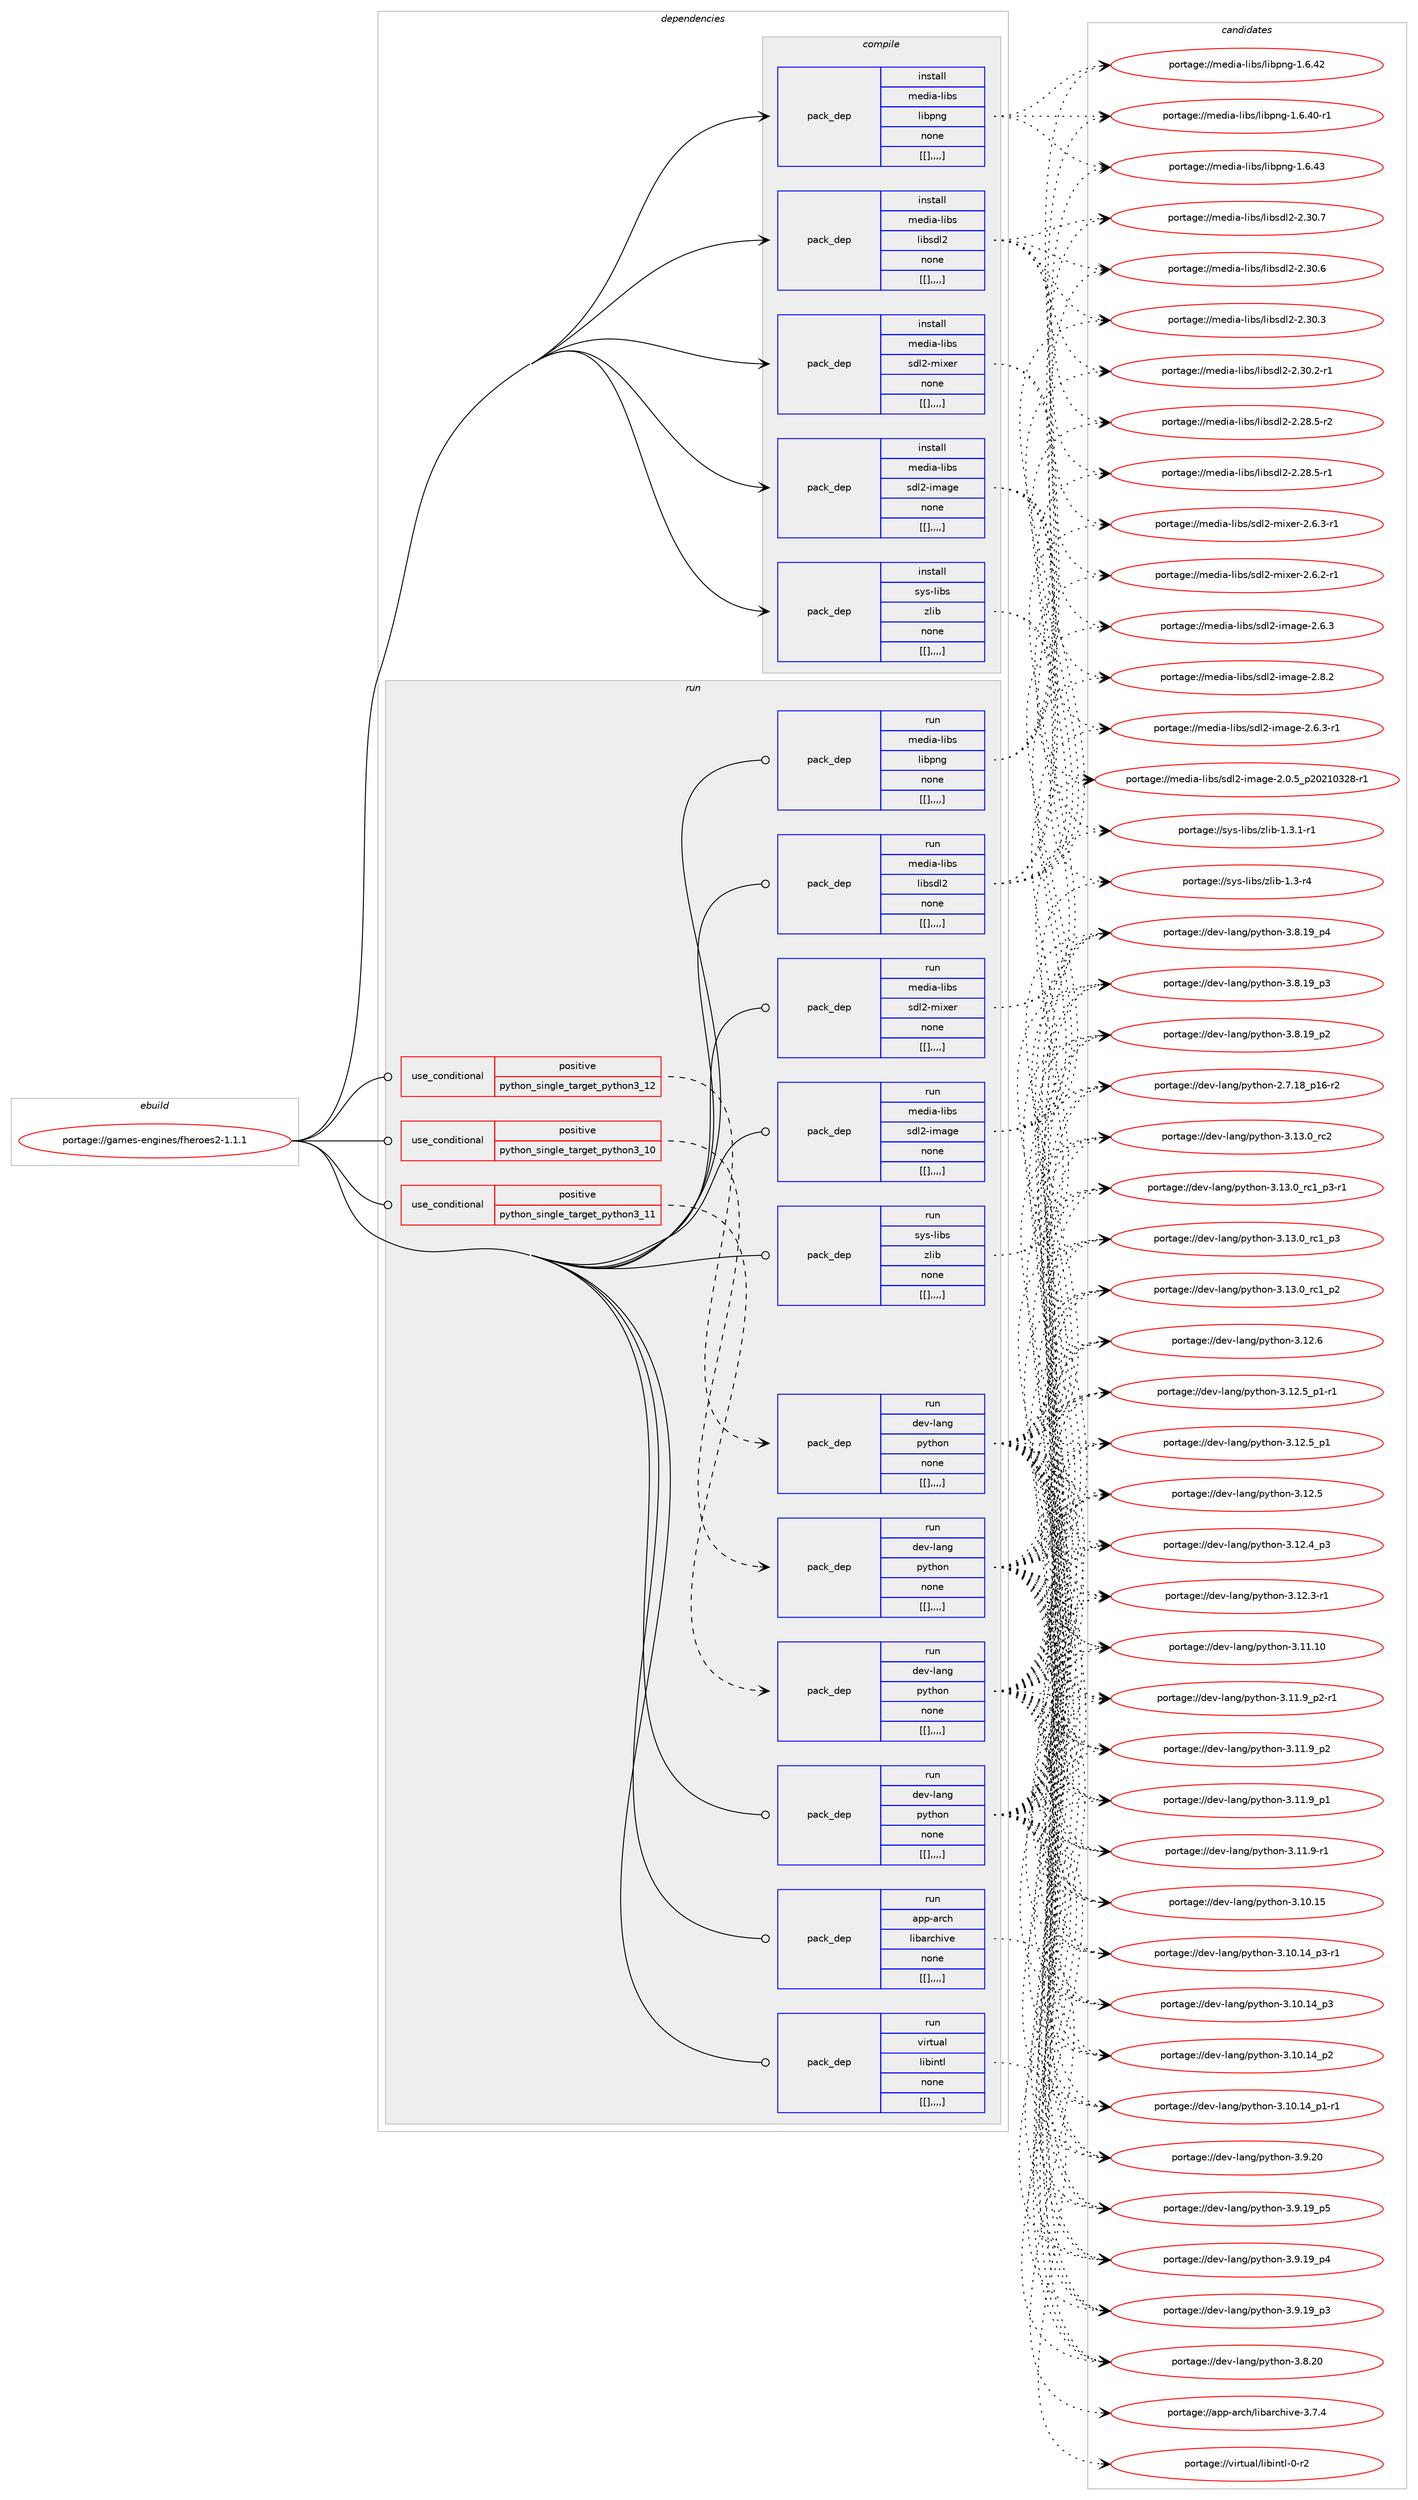 digraph prolog {

# *************
# Graph options
# *************

newrank=true;
concentrate=true;
compound=true;
graph [rankdir=LR,fontname=Helvetica,fontsize=10,ranksep=1.5];#, ranksep=2.5, nodesep=0.2];
edge  [arrowhead=vee];
node  [fontname=Helvetica,fontsize=10];

# **********
# The ebuild
# **********

subgraph cluster_leftcol {
color=gray;
label=<<i>ebuild</i>>;
id [label="portage://games-engines/fheroes2-1.1.1", color=red, width=4, href="../games-engines/fheroes2-1.1.1.svg"];
}

# ****************
# The dependencies
# ****************

subgraph cluster_midcol {
color=gray;
label=<<i>dependencies</i>>;
subgraph cluster_compile {
fillcolor="#eeeeee";
style=filled;
label=<<i>compile</i>>;
subgraph pack165532 {
dependency232461 [label=<<TABLE BORDER="0" CELLBORDER="1" CELLSPACING="0" CELLPADDING="4" WIDTH="220"><TR><TD ROWSPAN="6" CELLPADDING="30">pack_dep</TD></TR><TR><TD WIDTH="110">install</TD></TR><TR><TD>media-libs</TD></TR><TR><TD>libpng</TD></TR><TR><TD>none</TD></TR><TR><TD>[[],,,,]</TD></TR></TABLE>>, shape=none, color=blue];
}
id:e -> dependency232461:w [weight=20,style="solid",arrowhead="vee"];
subgraph pack165533 {
dependency232462 [label=<<TABLE BORDER="0" CELLBORDER="1" CELLSPACING="0" CELLPADDING="4" WIDTH="220"><TR><TD ROWSPAN="6" CELLPADDING="30">pack_dep</TD></TR><TR><TD WIDTH="110">install</TD></TR><TR><TD>media-libs</TD></TR><TR><TD>libsdl2</TD></TR><TR><TD>none</TD></TR><TR><TD>[[],,,,]</TD></TR></TABLE>>, shape=none, color=blue];
}
id:e -> dependency232462:w [weight=20,style="solid",arrowhead="vee"];
subgraph pack165534 {
dependency232463 [label=<<TABLE BORDER="0" CELLBORDER="1" CELLSPACING="0" CELLPADDING="4" WIDTH="220"><TR><TD ROWSPAN="6" CELLPADDING="30">pack_dep</TD></TR><TR><TD WIDTH="110">install</TD></TR><TR><TD>media-libs</TD></TR><TR><TD>sdl2-image</TD></TR><TR><TD>none</TD></TR><TR><TD>[[],,,,]</TD></TR></TABLE>>, shape=none, color=blue];
}
id:e -> dependency232463:w [weight=20,style="solid",arrowhead="vee"];
subgraph pack165535 {
dependency232464 [label=<<TABLE BORDER="0" CELLBORDER="1" CELLSPACING="0" CELLPADDING="4" WIDTH="220"><TR><TD ROWSPAN="6" CELLPADDING="30">pack_dep</TD></TR><TR><TD WIDTH="110">install</TD></TR><TR><TD>media-libs</TD></TR><TR><TD>sdl2-mixer</TD></TR><TR><TD>none</TD></TR><TR><TD>[[],,,,]</TD></TR></TABLE>>, shape=none, color=blue];
}
id:e -> dependency232464:w [weight=20,style="solid",arrowhead="vee"];
subgraph pack165536 {
dependency232465 [label=<<TABLE BORDER="0" CELLBORDER="1" CELLSPACING="0" CELLPADDING="4" WIDTH="220"><TR><TD ROWSPAN="6" CELLPADDING="30">pack_dep</TD></TR><TR><TD WIDTH="110">install</TD></TR><TR><TD>sys-libs</TD></TR><TR><TD>zlib</TD></TR><TR><TD>none</TD></TR><TR><TD>[[],,,,]</TD></TR></TABLE>>, shape=none, color=blue];
}
id:e -> dependency232465:w [weight=20,style="solid",arrowhead="vee"];
}
subgraph cluster_compileandrun {
fillcolor="#eeeeee";
style=filled;
label=<<i>compile and run</i>>;
}
subgraph cluster_run {
fillcolor="#eeeeee";
style=filled;
label=<<i>run</i>>;
subgraph cond65444 {
dependency232466 [label=<<TABLE BORDER="0" CELLBORDER="1" CELLSPACING="0" CELLPADDING="4"><TR><TD ROWSPAN="3" CELLPADDING="10">use_conditional</TD></TR><TR><TD>positive</TD></TR><TR><TD>python_single_target_python3_10</TD></TR></TABLE>>, shape=none, color=red];
subgraph pack165537 {
dependency232467 [label=<<TABLE BORDER="0" CELLBORDER="1" CELLSPACING="0" CELLPADDING="4" WIDTH="220"><TR><TD ROWSPAN="6" CELLPADDING="30">pack_dep</TD></TR><TR><TD WIDTH="110">run</TD></TR><TR><TD>dev-lang</TD></TR><TR><TD>python</TD></TR><TR><TD>none</TD></TR><TR><TD>[[],,,,]</TD></TR></TABLE>>, shape=none, color=blue];
}
dependency232466:e -> dependency232467:w [weight=20,style="dashed",arrowhead="vee"];
}
id:e -> dependency232466:w [weight=20,style="solid",arrowhead="odot"];
subgraph cond65445 {
dependency232468 [label=<<TABLE BORDER="0" CELLBORDER="1" CELLSPACING="0" CELLPADDING="4"><TR><TD ROWSPAN="3" CELLPADDING="10">use_conditional</TD></TR><TR><TD>positive</TD></TR><TR><TD>python_single_target_python3_11</TD></TR></TABLE>>, shape=none, color=red];
subgraph pack165538 {
dependency232469 [label=<<TABLE BORDER="0" CELLBORDER="1" CELLSPACING="0" CELLPADDING="4" WIDTH="220"><TR><TD ROWSPAN="6" CELLPADDING="30">pack_dep</TD></TR><TR><TD WIDTH="110">run</TD></TR><TR><TD>dev-lang</TD></TR><TR><TD>python</TD></TR><TR><TD>none</TD></TR><TR><TD>[[],,,,]</TD></TR></TABLE>>, shape=none, color=blue];
}
dependency232468:e -> dependency232469:w [weight=20,style="dashed",arrowhead="vee"];
}
id:e -> dependency232468:w [weight=20,style="solid",arrowhead="odot"];
subgraph cond65446 {
dependency232470 [label=<<TABLE BORDER="0" CELLBORDER="1" CELLSPACING="0" CELLPADDING="4"><TR><TD ROWSPAN="3" CELLPADDING="10">use_conditional</TD></TR><TR><TD>positive</TD></TR><TR><TD>python_single_target_python3_12</TD></TR></TABLE>>, shape=none, color=red];
subgraph pack165539 {
dependency232471 [label=<<TABLE BORDER="0" CELLBORDER="1" CELLSPACING="0" CELLPADDING="4" WIDTH="220"><TR><TD ROWSPAN="6" CELLPADDING="30">pack_dep</TD></TR><TR><TD WIDTH="110">run</TD></TR><TR><TD>dev-lang</TD></TR><TR><TD>python</TD></TR><TR><TD>none</TD></TR><TR><TD>[[],,,,]</TD></TR></TABLE>>, shape=none, color=blue];
}
dependency232470:e -> dependency232471:w [weight=20,style="dashed",arrowhead="vee"];
}
id:e -> dependency232470:w [weight=20,style="solid",arrowhead="odot"];
subgraph pack165540 {
dependency232472 [label=<<TABLE BORDER="0" CELLBORDER="1" CELLSPACING="0" CELLPADDING="4" WIDTH="220"><TR><TD ROWSPAN="6" CELLPADDING="30">pack_dep</TD></TR><TR><TD WIDTH="110">run</TD></TR><TR><TD>app-arch</TD></TR><TR><TD>libarchive</TD></TR><TR><TD>none</TD></TR><TR><TD>[[],,,,]</TD></TR></TABLE>>, shape=none, color=blue];
}
id:e -> dependency232472:w [weight=20,style="solid",arrowhead="odot"];
subgraph pack165541 {
dependency232473 [label=<<TABLE BORDER="0" CELLBORDER="1" CELLSPACING="0" CELLPADDING="4" WIDTH="220"><TR><TD ROWSPAN="6" CELLPADDING="30">pack_dep</TD></TR><TR><TD WIDTH="110">run</TD></TR><TR><TD>dev-lang</TD></TR><TR><TD>python</TD></TR><TR><TD>none</TD></TR><TR><TD>[[],,,,]</TD></TR></TABLE>>, shape=none, color=blue];
}
id:e -> dependency232473:w [weight=20,style="solid",arrowhead="odot"];
subgraph pack165542 {
dependency232474 [label=<<TABLE BORDER="0" CELLBORDER="1" CELLSPACING="0" CELLPADDING="4" WIDTH="220"><TR><TD ROWSPAN="6" CELLPADDING="30">pack_dep</TD></TR><TR><TD WIDTH="110">run</TD></TR><TR><TD>media-libs</TD></TR><TR><TD>libpng</TD></TR><TR><TD>none</TD></TR><TR><TD>[[],,,,]</TD></TR></TABLE>>, shape=none, color=blue];
}
id:e -> dependency232474:w [weight=20,style="solid",arrowhead="odot"];
subgraph pack165543 {
dependency232475 [label=<<TABLE BORDER="0" CELLBORDER="1" CELLSPACING="0" CELLPADDING="4" WIDTH="220"><TR><TD ROWSPAN="6" CELLPADDING="30">pack_dep</TD></TR><TR><TD WIDTH="110">run</TD></TR><TR><TD>media-libs</TD></TR><TR><TD>libsdl2</TD></TR><TR><TD>none</TD></TR><TR><TD>[[],,,,]</TD></TR></TABLE>>, shape=none, color=blue];
}
id:e -> dependency232475:w [weight=20,style="solid",arrowhead="odot"];
subgraph pack165544 {
dependency232476 [label=<<TABLE BORDER="0" CELLBORDER="1" CELLSPACING="0" CELLPADDING="4" WIDTH="220"><TR><TD ROWSPAN="6" CELLPADDING="30">pack_dep</TD></TR><TR><TD WIDTH="110">run</TD></TR><TR><TD>media-libs</TD></TR><TR><TD>sdl2-image</TD></TR><TR><TD>none</TD></TR><TR><TD>[[],,,,]</TD></TR></TABLE>>, shape=none, color=blue];
}
id:e -> dependency232476:w [weight=20,style="solid",arrowhead="odot"];
subgraph pack165545 {
dependency232477 [label=<<TABLE BORDER="0" CELLBORDER="1" CELLSPACING="0" CELLPADDING="4" WIDTH="220"><TR><TD ROWSPAN="6" CELLPADDING="30">pack_dep</TD></TR><TR><TD WIDTH="110">run</TD></TR><TR><TD>media-libs</TD></TR><TR><TD>sdl2-mixer</TD></TR><TR><TD>none</TD></TR><TR><TD>[[],,,,]</TD></TR></TABLE>>, shape=none, color=blue];
}
id:e -> dependency232477:w [weight=20,style="solid",arrowhead="odot"];
subgraph pack165546 {
dependency232478 [label=<<TABLE BORDER="0" CELLBORDER="1" CELLSPACING="0" CELLPADDING="4" WIDTH="220"><TR><TD ROWSPAN="6" CELLPADDING="30">pack_dep</TD></TR><TR><TD WIDTH="110">run</TD></TR><TR><TD>sys-libs</TD></TR><TR><TD>zlib</TD></TR><TR><TD>none</TD></TR><TR><TD>[[],,,,]</TD></TR></TABLE>>, shape=none, color=blue];
}
id:e -> dependency232478:w [weight=20,style="solid",arrowhead="odot"];
subgraph pack165547 {
dependency232479 [label=<<TABLE BORDER="0" CELLBORDER="1" CELLSPACING="0" CELLPADDING="4" WIDTH="220"><TR><TD ROWSPAN="6" CELLPADDING="30">pack_dep</TD></TR><TR><TD WIDTH="110">run</TD></TR><TR><TD>virtual</TD></TR><TR><TD>libintl</TD></TR><TR><TD>none</TD></TR><TR><TD>[[],,,,]</TD></TR></TABLE>>, shape=none, color=blue];
}
id:e -> dependency232479:w [weight=20,style="solid",arrowhead="odot"];
}
}

# **************
# The candidates
# **************

subgraph cluster_choices {
rank=same;
color=gray;
label=<<i>candidates</i>>;

subgraph choice165532 {
color=black;
nodesep=1;
choice109101100105974510810598115471081059811211010345494654465251 [label="portage://media-libs/libpng-1.6.43", color=red, width=4,href="../media-libs/libpng-1.6.43.svg"];
choice109101100105974510810598115471081059811211010345494654465250 [label="portage://media-libs/libpng-1.6.42", color=red, width=4,href="../media-libs/libpng-1.6.42.svg"];
choice1091011001059745108105981154710810598112110103454946544652484511449 [label="portage://media-libs/libpng-1.6.40-r1", color=red, width=4,href="../media-libs/libpng-1.6.40-r1.svg"];
dependency232461:e -> choice109101100105974510810598115471081059811211010345494654465251:w [style=dotted,weight="100"];
dependency232461:e -> choice109101100105974510810598115471081059811211010345494654465250:w [style=dotted,weight="100"];
dependency232461:e -> choice1091011001059745108105981154710810598112110103454946544652484511449:w [style=dotted,weight="100"];
}
subgraph choice165533 {
color=black;
nodesep=1;
choice10910110010597451081059811547108105981151001085045504651484655 [label="portage://media-libs/libsdl2-2.30.7", color=red, width=4,href="../media-libs/libsdl2-2.30.7.svg"];
choice10910110010597451081059811547108105981151001085045504651484654 [label="portage://media-libs/libsdl2-2.30.6", color=red, width=4,href="../media-libs/libsdl2-2.30.6.svg"];
choice10910110010597451081059811547108105981151001085045504651484651 [label="portage://media-libs/libsdl2-2.30.3", color=red, width=4,href="../media-libs/libsdl2-2.30.3.svg"];
choice109101100105974510810598115471081059811510010850455046514846504511449 [label="portage://media-libs/libsdl2-2.30.2-r1", color=red, width=4,href="../media-libs/libsdl2-2.30.2-r1.svg"];
choice109101100105974510810598115471081059811510010850455046505646534511450 [label="portage://media-libs/libsdl2-2.28.5-r2", color=red, width=4,href="../media-libs/libsdl2-2.28.5-r2.svg"];
choice109101100105974510810598115471081059811510010850455046505646534511449 [label="portage://media-libs/libsdl2-2.28.5-r1", color=red, width=4,href="../media-libs/libsdl2-2.28.5-r1.svg"];
dependency232462:e -> choice10910110010597451081059811547108105981151001085045504651484655:w [style=dotted,weight="100"];
dependency232462:e -> choice10910110010597451081059811547108105981151001085045504651484654:w [style=dotted,weight="100"];
dependency232462:e -> choice10910110010597451081059811547108105981151001085045504651484651:w [style=dotted,weight="100"];
dependency232462:e -> choice109101100105974510810598115471081059811510010850455046514846504511449:w [style=dotted,weight="100"];
dependency232462:e -> choice109101100105974510810598115471081059811510010850455046505646534511450:w [style=dotted,weight="100"];
dependency232462:e -> choice109101100105974510810598115471081059811510010850455046505646534511449:w [style=dotted,weight="100"];
}
subgraph choice165534 {
color=black;
nodesep=1;
choice10910110010597451081059811547115100108504510510997103101455046564650 [label="portage://media-libs/sdl2-image-2.8.2", color=red, width=4,href="../media-libs/sdl2-image-2.8.2.svg"];
choice109101100105974510810598115471151001085045105109971031014550465446514511449 [label="portage://media-libs/sdl2-image-2.6.3-r1", color=red, width=4,href="../media-libs/sdl2-image-2.6.3-r1.svg"];
choice10910110010597451081059811547115100108504510510997103101455046544651 [label="portage://media-libs/sdl2-image-2.6.3", color=red, width=4,href="../media-libs/sdl2-image-2.6.3.svg"];
choice109101100105974510810598115471151001085045105109971031014550464846539511250485049485150564511449 [label="portage://media-libs/sdl2-image-2.0.5_p20210328-r1", color=red, width=4,href="../media-libs/sdl2-image-2.0.5_p20210328-r1.svg"];
dependency232463:e -> choice10910110010597451081059811547115100108504510510997103101455046564650:w [style=dotted,weight="100"];
dependency232463:e -> choice109101100105974510810598115471151001085045105109971031014550465446514511449:w [style=dotted,weight="100"];
dependency232463:e -> choice10910110010597451081059811547115100108504510510997103101455046544651:w [style=dotted,weight="100"];
dependency232463:e -> choice109101100105974510810598115471151001085045105109971031014550464846539511250485049485150564511449:w [style=dotted,weight="100"];
}
subgraph choice165535 {
color=black;
nodesep=1;
choice1091011001059745108105981154711510010850451091051201011144550465446514511449 [label="portage://media-libs/sdl2-mixer-2.6.3-r1", color=red, width=4,href="../media-libs/sdl2-mixer-2.6.3-r1.svg"];
choice1091011001059745108105981154711510010850451091051201011144550465446504511449 [label="portage://media-libs/sdl2-mixer-2.6.2-r1", color=red, width=4,href="../media-libs/sdl2-mixer-2.6.2-r1.svg"];
dependency232464:e -> choice1091011001059745108105981154711510010850451091051201011144550465446514511449:w [style=dotted,weight="100"];
dependency232464:e -> choice1091011001059745108105981154711510010850451091051201011144550465446504511449:w [style=dotted,weight="100"];
}
subgraph choice165536 {
color=black;
nodesep=1;
choice115121115451081059811547122108105984549465146494511449 [label="portage://sys-libs/zlib-1.3.1-r1", color=red, width=4,href="../sys-libs/zlib-1.3.1-r1.svg"];
choice11512111545108105981154712210810598454946514511452 [label="portage://sys-libs/zlib-1.3-r4", color=red, width=4,href="../sys-libs/zlib-1.3-r4.svg"];
dependency232465:e -> choice115121115451081059811547122108105984549465146494511449:w [style=dotted,weight="100"];
dependency232465:e -> choice11512111545108105981154712210810598454946514511452:w [style=dotted,weight="100"];
}
subgraph choice165537 {
color=black;
nodesep=1;
choice10010111845108971101034711212111610411111045514649514648951149950 [label="portage://dev-lang/python-3.13.0_rc2", color=red, width=4,href="../dev-lang/python-3.13.0_rc2.svg"];
choice1001011184510897110103471121211161041111104551464951464895114994995112514511449 [label="portage://dev-lang/python-3.13.0_rc1_p3-r1", color=red, width=4,href="../dev-lang/python-3.13.0_rc1_p3-r1.svg"];
choice100101118451089711010347112121116104111110455146495146489511499499511251 [label="portage://dev-lang/python-3.13.0_rc1_p3", color=red, width=4,href="../dev-lang/python-3.13.0_rc1_p3.svg"];
choice100101118451089711010347112121116104111110455146495146489511499499511250 [label="portage://dev-lang/python-3.13.0_rc1_p2", color=red, width=4,href="../dev-lang/python-3.13.0_rc1_p2.svg"];
choice10010111845108971101034711212111610411111045514649504654 [label="portage://dev-lang/python-3.12.6", color=red, width=4,href="../dev-lang/python-3.12.6.svg"];
choice1001011184510897110103471121211161041111104551464950465395112494511449 [label="portage://dev-lang/python-3.12.5_p1-r1", color=red, width=4,href="../dev-lang/python-3.12.5_p1-r1.svg"];
choice100101118451089711010347112121116104111110455146495046539511249 [label="portage://dev-lang/python-3.12.5_p1", color=red, width=4,href="../dev-lang/python-3.12.5_p1.svg"];
choice10010111845108971101034711212111610411111045514649504653 [label="portage://dev-lang/python-3.12.5", color=red, width=4,href="../dev-lang/python-3.12.5.svg"];
choice100101118451089711010347112121116104111110455146495046529511251 [label="portage://dev-lang/python-3.12.4_p3", color=red, width=4,href="../dev-lang/python-3.12.4_p3.svg"];
choice100101118451089711010347112121116104111110455146495046514511449 [label="portage://dev-lang/python-3.12.3-r1", color=red, width=4,href="../dev-lang/python-3.12.3-r1.svg"];
choice1001011184510897110103471121211161041111104551464949464948 [label="portage://dev-lang/python-3.11.10", color=red, width=4,href="../dev-lang/python-3.11.10.svg"];
choice1001011184510897110103471121211161041111104551464949465795112504511449 [label="portage://dev-lang/python-3.11.9_p2-r1", color=red, width=4,href="../dev-lang/python-3.11.9_p2-r1.svg"];
choice100101118451089711010347112121116104111110455146494946579511250 [label="portage://dev-lang/python-3.11.9_p2", color=red, width=4,href="../dev-lang/python-3.11.9_p2.svg"];
choice100101118451089711010347112121116104111110455146494946579511249 [label="portage://dev-lang/python-3.11.9_p1", color=red, width=4,href="../dev-lang/python-3.11.9_p1.svg"];
choice100101118451089711010347112121116104111110455146494946574511449 [label="portage://dev-lang/python-3.11.9-r1", color=red, width=4,href="../dev-lang/python-3.11.9-r1.svg"];
choice1001011184510897110103471121211161041111104551464948464953 [label="portage://dev-lang/python-3.10.15", color=red, width=4,href="../dev-lang/python-3.10.15.svg"];
choice100101118451089711010347112121116104111110455146494846495295112514511449 [label="portage://dev-lang/python-3.10.14_p3-r1", color=red, width=4,href="../dev-lang/python-3.10.14_p3-r1.svg"];
choice10010111845108971101034711212111610411111045514649484649529511251 [label="portage://dev-lang/python-3.10.14_p3", color=red, width=4,href="../dev-lang/python-3.10.14_p3.svg"];
choice10010111845108971101034711212111610411111045514649484649529511250 [label="portage://dev-lang/python-3.10.14_p2", color=red, width=4,href="../dev-lang/python-3.10.14_p2.svg"];
choice100101118451089711010347112121116104111110455146494846495295112494511449 [label="portage://dev-lang/python-3.10.14_p1-r1", color=red, width=4,href="../dev-lang/python-3.10.14_p1-r1.svg"];
choice10010111845108971101034711212111610411111045514657465048 [label="portage://dev-lang/python-3.9.20", color=red, width=4,href="../dev-lang/python-3.9.20.svg"];
choice100101118451089711010347112121116104111110455146574649579511253 [label="portage://dev-lang/python-3.9.19_p5", color=red, width=4,href="../dev-lang/python-3.9.19_p5.svg"];
choice100101118451089711010347112121116104111110455146574649579511252 [label="portage://dev-lang/python-3.9.19_p4", color=red, width=4,href="../dev-lang/python-3.9.19_p4.svg"];
choice100101118451089711010347112121116104111110455146574649579511251 [label="portage://dev-lang/python-3.9.19_p3", color=red, width=4,href="../dev-lang/python-3.9.19_p3.svg"];
choice10010111845108971101034711212111610411111045514656465048 [label="portage://dev-lang/python-3.8.20", color=red, width=4,href="../dev-lang/python-3.8.20.svg"];
choice100101118451089711010347112121116104111110455146564649579511252 [label="portage://dev-lang/python-3.8.19_p4", color=red, width=4,href="../dev-lang/python-3.8.19_p4.svg"];
choice100101118451089711010347112121116104111110455146564649579511251 [label="portage://dev-lang/python-3.8.19_p3", color=red, width=4,href="../dev-lang/python-3.8.19_p3.svg"];
choice100101118451089711010347112121116104111110455146564649579511250 [label="portage://dev-lang/python-3.8.19_p2", color=red, width=4,href="../dev-lang/python-3.8.19_p2.svg"];
choice100101118451089711010347112121116104111110455046554649569511249544511450 [label="portage://dev-lang/python-2.7.18_p16-r2", color=red, width=4,href="../dev-lang/python-2.7.18_p16-r2.svg"];
dependency232467:e -> choice10010111845108971101034711212111610411111045514649514648951149950:w [style=dotted,weight="100"];
dependency232467:e -> choice1001011184510897110103471121211161041111104551464951464895114994995112514511449:w [style=dotted,weight="100"];
dependency232467:e -> choice100101118451089711010347112121116104111110455146495146489511499499511251:w [style=dotted,weight="100"];
dependency232467:e -> choice100101118451089711010347112121116104111110455146495146489511499499511250:w [style=dotted,weight="100"];
dependency232467:e -> choice10010111845108971101034711212111610411111045514649504654:w [style=dotted,weight="100"];
dependency232467:e -> choice1001011184510897110103471121211161041111104551464950465395112494511449:w [style=dotted,weight="100"];
dependency232467:e -> choice100101118451089711010347112121116104111110455146495046539511249:w [style=dotted,weight="100"];
dependency232467:e -> choice10010111845108971101034711212111610411111045514649504653:w [style=dotted,weight="100"];
dependency232467:e -> choice100101118451089711010347112121116104111110455146495046529511251:w [style=dotted,weight="100"];
dependency232467:e -> choice100101118451089711010347112121116104111110455146495046514511449:w [style=dotted,weight="100"];
dependency232467:e -> choice1001011184510897110103471121211161041111104551464949464948:w [style=dotted,weight="100"];
dependency232467:e -> choice1001011184510897110103471121211161041111104551464949465795112504511449:w [style=dotted,weight="100"];
dependency232467:e -> choice100101118451089711010347112121116104111110455146494946579511250:w [style=dotted,weight="100"];
dependency232467:e -> choice100101118451089711010347112121116104111110455146494946579511249:w [style=dotted,weight="100"];
dependency232467:e -> choice100101118451089711010347112121116104111110455146494946574511449:w [style=dotted,weight="100"];
dependency232467:e -> choice1001011184510897110103471121211161041111104551464948464953:w [style=dotted,weight="100"];
dependency232467:e -> choice100101118451089711010347112121116104111110455146494846495295112514511449:w [style=dotted,weight="100"];
dependency232467:e -> choice10010111845108971101034711212111610411111045514649484649529511251:w [style=dotted,weight="100"];
dependency232467:e -> choice10010111845108971101034711212111610411111045514649484649529511250:w [style=dotted,weight="100"];
dependency232467:e -> choice100101118451089711010347112121116104111110455146494846495295112494511449:w [style=dotted,weight="100"];
dependency232467:e -> choice10010111845108971101034711212111610411111045514657465048:w [style=dotted,weight="100"];
dependency232467:e -> choice100101118451089711010347112121116104111110455146574649579511253:w [style=dotted,weight="100"];
dependency232467:e -> choice100101118451089711010347112121116104111110455146574649579511252:w [style=dotted,weight="100"];
dependency232467:e -> choice100101118451089711010347112121116104111110455146574649579511251:w [style=dotted,weight="100"];
dependency232467:e -> choice10010111845108971101034711212111610411111045514656465048:w [style=dotted,weight="100"];
dependency232467:e -> choice100101118451089711010347112121116104111110455146564649579511252:w [style=dotted,weight="100"];
dependency232467:e -> choice100101118451089711010347112121116104111110455146564649579511251:w [style=dotted,weight="100"];
dependency232467:e -> choice100101118451089711010347112121116104111110455146564649579511250:w [style=dotted,weight="100"];
dependency232467:e -> choice100101118451089711010347112121116104111110455046554649569511249544511450:w [style=dotted,weight="100"];
}
subgraph choice165538 {
color=black;
nodesep=1;
choice10010111845108971101034711212111610411111045514649514648951149950 [label="portage://dev-lang/python-3.13.0_rc2", color=red, width=4,href="../dev-lang/python-3.13.0_rc2.svg"];
choice1001011184510897110103471121211161041111104551464951464895114994995112514511449 [label="portage://dev-lang/python-3.13.0_rc1_p3-r1", color=red, width=4,href="../dev-lang/python-3.13.0_rc1_p3-r1.svg"];
choice100101118451089711010347112121116104111110455146495146489511499499511251 [label="portage://dev-lang/python-3.13.0_rc1_p3", color=red, width=4,href="../dev-lang/python-3.13.0_rc1_p3.svg"];
choice100101118451089711010347112121116104111110455146495146489511499499511250 [label="portage://dev-lang/python-3.13.0_rc1_p2", color=red, width=4,href="../dev-lang/python-3.13.0_rc1_p2.svg"];
choice10010111845108971101034711212111610411111045514649504654 [label="portage://dev-lang/python-3.12.6", color=red, width=4,href="../dev-lang/python-3.12.6.svg"];
choice1001011184510897110103471121211161041111104551464950465395112494511449 [label="portage://dev-lang/python-3.12.5_p1-r1", color=red, width=4,href="../dev-lang/python-3.12.5_p1-r1.svg"];
choice100101118451089711010347112121116104111110455146495046539511249 [label="portage://dev-lang/python-3.12.5_p1", color=red, width=4,href="../dev-lang/python-3.12.5_p1.svg"];
choice10010111845108971101034711212111610411111045514649504653 [label="portage://dev-lang/python-3.12.5", color=red, width=4,href="../dev-lang/python-3.12.5.svg"];
choice100101118451089711010347112121116104111110455146495046529511251 [label="portage://dev-lang/python-3.12.4_p3", color=red, width=4,href="../dev-lang/python-3.12.4_p3.svg"];
choice100101118451089711010347112121116104111110455146495046514511449 [label="portage://dev-lang/python-3.12.3-r1", color=red, width=4,href="../dev-lang/python-3.12.3-r1.svg"];
choice1001011184510897110103471121211161041111104551464949464948 [label="portage://dev-lang/python-3.11.10", color=red, width=4,href="../dev-lang/python-3.11.10.svg"];
choice1001011184510897110103471121211161041111104551464949465795112504511449 [label="portage://dev-lang/python-3.11.9_p2-r1", color=red, width=4,href="../dev-lang/python-3.11.9_p2-r1.svg"];
choice100101118451089711010347112121116104111110455146494946579511250 [label="portage://dev-lang/python-3.11.9_p2", color=red, width=4,href="../dev-lang/python-3.11.9_p2.svg"];
choice100101118451089711010347112121116104111110455146494946579511249 [label="portage://dev-lang/python-3.11.9_p1", color=red, width=4,href="../dev-lang/python-3.11.9_p1.svg"];
choice100101118451089711010347112121116104111110455146494946574511449 [label="portage://dev-lang/python-3.11.9-r1", color=red, width=4,href="../dev-lang/python-3.11.9-r1.svg"];
choice1001011184510897110103471121211161041111104551464948464953 [label="portage://dev-lang/python-3.10.15", color=red, width=4,href="../dev-lang/python-3.10.15.svg"];
choice100101118451089711010347112121116104111110455146494846495295112514511449 [label="portage://dev-lang/python-3.10.14_p3-r1", color=red, width=4,href="../dev-lang/python-3.10.14_p3-r1.svg"];
choice10010111845108971101034711212111610411111045514649484649529511251 [label="portage://dev-lang/python-3.10.14_p3", color=red, width=4,href="../dev-lang/python-3.10.14_p3.svg"];
choice10010111845108971101034711212111610411111045514649484649529511250 [label="portage://dev-lang/python-3.10.14_p2", color=red, width=4,href="../dev-lang/python-3.10.14_p2.svg"];
choice100101118451089711010347112121116104111110455146494846495295112494511449 [label="portage://dev-lang/python-3.10.14_p1-r1", color=red, width=4,href="../dev-lang/python-3.10.14_p1-r1.svg"];
choice10010111845108971101034711212111610411111045514657465048 [label="portage://dev-lang/python-3.9.20", color=red, width=4,href="../dev-lang/python-3.9.20.svg"];
choice100101118451089711010347112121116104111110455146574649579511253 [label="portage://dev-lang/python-3.9.19_p5", color=red, width=4,href="../dev-lang/python-3.9.19_p5.svg"];
choice100101118451089711010347112121116104111110455146574649579511252 [label="portage://dev-lang/python-3.9.19_p4", color=red, width=4,href="../dev-lang/python-3.9.19_p4.svg"];
choice100101118451089711010347112121116104111110455146574649579511251 [label="portage://dev-lang/python-3.9.19_p3", color=red, width=4,href="../dev-lang/python-3.9.19_p3.svg"];
choice10010111845108971101034711212111610411111045514656465048 [label="portage://dev-lang/python-3.8.20", color=red, width=4,href="../dev-lang/python-3.8.20.svg"];
choice100101118451089711010347112121116104111110455146564649579511252 [label="portage://dev-lang/python-3.8.19_p4", color=red, width=4,href="../dev-lang/python-3.8.19_p4.svg"];
choice100101118451089711010347112121116104111110455146564649579511251 [label="portage://dev-lang/python-3.8.19_p3", color=red, width=4,href="../dev-lang/python-3.8.19_p3.svg"];
choice100101118451089711010347112121116104111110455146564649579511250 [label="portage://dev-lang/python-3.8.19_p2", color=red, width=4,href="../dev-lang/python-3.8.19_p2.svg"];
choice100101118451089711010347112121116104111110455046554649569511249544511450 [label="portage://dev-lang/python-2.7.18_p16-r2", color=red, width=4,href="../dev-lang/python-2.7.18_p16-r2.svg"];
dependency232469:e -> choice10010111845108971101034711212111610411111045514649514648951149950:w [style=dotted,weight="100"];
dependency232469:e -> choice1001011184510897110103471121211161041111104551464951464895114994995112514511449:w [style=dotted,weight="100"];
dependency232469:e -> choice100101118451089711010347112121116104111110455146495146489511499499511251:w [style=dotted,weight="100"];
dependency232469:e -> choice100101118451089711010347112121116104111110455146495146489511499499511250:w [style=dotted,weight="100"];
dependency232469:e -> choice10010111845108971101034711212111610411111045514649504654:w [style=dotted,weight="100"];
dependency232469:e -> choice1001011184510897110103471121211161041111104551464950465395112494511449:w [style=dotted,weight="100"];
dependency232469:e -> choice100101118451089711010347112121116104111110455146495046539511249:w [style=dotted,weight="100"];
dependency232469:e -> choice10010111845108971101034711212111610411111045514649504653:w [style=dotted,weight="100"];
dependency232469:e -> choice100101118451089711010347112121116104111110455146495046529511251:w [style=dotted,weight="100"];
dependency232469:e -> choice100101118451089711010347112121116104111110455146495046514511449:w [style=dotted,weight="100"];
dependency232469:e -> choice1001011184510897110103471121211161041111104551464949464948:w [style=dotted,weight="100"];
dependency232469:e -> choice1001011184510897110103471121211161041111104551464949465795112504511449:w [style=dotted,weight="100"];
dependency232469:e -> choice100101118451089711010347112121116104111110455146494946579511250:w [style=dotted,weight="100"];
dependency232469:e -> choice100101118451089711010347112121116104111110455146494946579511249:w [style=dotted,weight="100"];
dependency232469:e -> choice100101118451089711010347112121116104111110455146494946574511449:w [style=dotted,weight="100"];
dependency232469:e -> choice1001011184510897110103471121211161041111104551464948464953:w [style=dotted,weight="100"];
dependency232469:e -> choice100101118451089711010347112121116104111110455146494846495295112514511449:w [style=dotted,weight="100"];
dependency232469:e -> choice10010111845108971101034711212111610411111045514649484649529511251:w [style=dotted,weight="100"];
dependency232469:e -> choice10010111845108971101034711212111610411111045514649484649529511250:w [style=dotted,weight="100"];
dependency232469:e -> choice100101118451089711010347112121116104111110455146494846495295112494511449:w [style=dotted,weight="100"];
dependency232469:e -> choice10010111845108971101034711212111610411111045514657465048:w [style=dotted,weight="100"];
dependency232469:e -> choice100101118451089711010347112121116104111110455146574649579511253:w [style=dotted,weight="100"];
dependency232469:e -> choice100101118451089711010347112121116104111110455146574649579511252:w [style=dotted,weight="100"];
dependency232469:e -> choice100101118451089711010347112121116104111110455146574649579511251:w [style=dotted,weight="100"];
dependency232469:e -> choice10010111845108971101034711212111610411111045514656465048:w [style=dotted,weight="100"];
dependency232469:e -> choice100101118451089711010347112121116104111110455146564649579511252:w [style=dotted,weight="100"];
dependency232469:e -> choice100101118451089711010347112121116104111110455146564649579511251:w [style=dotted,weight="100"];
dependency232469:e -> choice100101118451089711010347112121116104111110455146564649579511250:w [style=dotted,weight="100"];
dependency232469:e -> choice100101118451089711010347112121116104111110455046554649569511249544511450:w [style=dotted,weight="100"];
}
subgraph choice165539 {
color=black;
nodesep=1;
choice10010111845108971101034711212111610411111045514649514648951149950 [label="portage://dev-lang/python-3.13.0_rc2", color=red, width=4,href="../dev-lang/python-3.13.0_rc2.svg"];
choice1001011184510897110103471121211161041111104551464951464895114994995112514511449 [label="portage://dev-lang/python-3.13.0_rc1_p3-r1", color=red, width=4,href="../dev-lang/python-3.13.0_rc1_p3-r1.svg"];
choice100101118451089711010347112121116104111110455146495146489511499499511251 [label="portage://dev-lang/python-3.13.0_rc1_p3", color=red, width=4,href="../dev-lang/python-3.13.0_rc1_p3.svg"];
choice100101118451089711010347112121116104111110455146495146489511499499511250 [label="portage://dev-lang/python-3.13.0_rc1_p2", color=red, width=4,href="../dev-lang/python-3.13.0_rc1_p2.svg"];
choice10010111845108971101034711212111610411111045514649504654 [label="portage://dev-lang/python-3.12.6", color=red, width=4,href="../dev-lang/python-3.12.6.svg"];
choice1001011184510897110103471121211161041111104551464950465395112494511449 [label="portage://dev-lang/python-3.12.5_p1-r1", color=red, width=4,href="../dev-lang/python-3.12.5_p1-r1.svg"];
choice100101118451089711010347112121116104111110455146495046539511249 [label="portage://dev-lang/python-3.12.5_p1", color=red, width=4,href="../dev-lang/python-3.12.5_p1.svg"];
choice10010111845108971101034711212111610411111045514649504653 [label="portage://dev-lang/python-3.12.5", color=red, width=4,href="../dev-lang/python-3.12.5.svg"];
choice100101118451089711010347112121116104111110455146495046529511251 [label="portage://dev-lang/python-3.12.4_p3", color=red, width=4,href="../dev-lang/python-3.12.4_p3.svg"];
choice100101118451089711010347112121116104111110455146495046514511449 [label="portage://dev-lang/python-3.12.3-r1", color=red, width=4,href="../dev-lang/python-3.12.3-r1.svg"];
choice1001011184510897110103471121211161041111104551464949464948 [label="portage://dev-lang/python-3.11.10", color=red, width=4,href="../dev-lang/python-3.11.10.svg"];
choice1001011184510897110103471121211161041111104551464949465795112504511449 [label="portage://dev-lang/python-3.11.9_p2-r1", color=red, width=4,href="../dev-lang/python-3.11.9_p2-r1.svg"];
choice100101118451089711010347112121116104111110455146494946579511250 [label="portage://dev-lang/python-3.11.9_p2", color=red, width=4,href="../dev-lang/python-3.11.9_p2.svg"];
choice100101118451089711010347112121116104111110455146494946579511249 [label="portage://dev-lang/python-3.11.9_p1", color=red, width=4,href="../dev-lang/python-3.11.9_p1.svg"];
choice100101118451089711010347112121116104111110455146494946574511449 [label="portage://dev-lang/python-3.11.9-r1", color=red, width=4,href="../dev-lang/python-3.11.9-r1.svg"];
choice1001011184510897110103471121211161041111104551464948464953 [label="portage://dev-lang/python-3.10.15", color=red, width=4,href="../dev-lang/python-3.10.15.svg"];
choice100101118451089711010347112121116104111110455146494846495295112514511449 [label="portage://dev-lang/python-3.10.14_p3-r1", color=red, width=4,href="../dev-lang/python-3.10.14_p3-r1.svg"];
choice10010111845108971101034711212111610411111045514649484649529511251 [label="portage://dev-lang/python-3.10.14_p3", color=red, width=4,href="../dev-lang/python-3.10.14_p3.svg"];
choice10010111845108971101034711212111610411111045514649484649529511250 [label="portage://dev-lang/python-3.10.14_p2", color=red, width=4,href="../dev-lang/python-3.10.14_p2.svg"];
choice100101118451089711010347112121116104111110455146494846495295112494511449 [label="portage://dev-lang/python-3.10.14_p1-r1", color=red, width=4,href="../dev-lang/python-3.10.14_p1-r1.svg"];
choice10010111845108971101034711212111610411111045514657465048 [label="portage://dev-lang/python-3.9.20", color=red, width=4,href="../dev-lang/python-3.9.20.svg"];
choice100101118451089711010347112121116104111110455146574649579511253 [label="portage://dev-lang/python-3.9.19_p5", color=red, width=4,href="../dev-lang/python-3.9.19_p5.svg"];
choice100101118451089711010347112121116104111110455146574649579511252 [label="portage://dev-lang/python-3.9.19_p4", color=red, width=4,href="../dev-lang/python-3.9.19_p4.svg"];
choice100101118451089711010347112121116104111110455146574649579511251 [label="portage://dev-lang/python-3.9.19_p3", color=red, width=4,href="../dev-lang/python-3.9.19_p3.svg"];
choice10010111845108971101034711212111610411111045514656465048 [label="portage://dev-lang/python-3.8.20", color=red, width=4,href="../dev-lang/python-3.8.20.svg"];
choice100101118451089711010347112121116104111110455146564649579511252 [label="portage://dev-lang/python-3.8.19_p4", color=red, width=4,href="../dev-lang/python-3.8.19_p4.svg"];
choice100101118451089711010347112121116104111110455146564649579511251 [label="portage://dev-lang/python-3.8.19_p3", color=red, width=4,href="../dev-lang/python-3.8.19_p3.svg"];
choice100101118451089711010347112121116104111110455146564649579511250 [label="portage://dev-lang/python-3.8.19_p2", color=red, width=4,href="../dev-lang/python-3.8.19_p2.svg"];
choice100101118451089711010347112121116104111110455046554649569511249544511450 [label="portage://dev-lang/python-2.7.18_p16-r2", color=red, width=4,href="../dev-lang/python-2.7.18_p16-r2.svg"];
dependency232471:e -> choice10010111845108971101034711212111610411111045514649514648951149950:w [style=dotted,weight="100"];
dependency232471:e -> choice1001011184510897110103471121211161041111104551464951464895114994995112514511449:w [style=dotted,weight="100"];
dependency232471:e -> choice100101118451089711010347112121116104111110455146495146489511499499511251:w [style=dotted,weight="100"];
dependency232471:e -> choice100101118451089711010347112121116104111110455146495146489511499499511250:w [style=dotted,weight="100"];
dependency232471:e -> choice10010111845108971101034711212111610411111045514649504654:w [style=dotted,weight="100"];
dependency232471:e -> choice1001011184510897110103471121211161041111104551464950465395112494511449:w [style=dotted,weight="100"];
dependency232471:e -> choice100101118451089711010347112121116104111110455146495046539511249:w [style=dotted,weight="100"];
dependency232471:e -> choice10010111845108971101034711212111610411111045514649504653:w [style=dotted,weight="100"];
dependency232471:e -> choice100101118451089711010347112121116104111110455146495046529511251:w [style=dotted,weight="100"];
dependency232471:e -> choice100101118451089711010347112121116104111110455146495046514511449:w [style=dotted,weight="100"];
dependency232471:e -> choice1001011184510897110103471121211161041111104551464949464948:w [style=dotted,weight="100"];
dependency232471:e -> choice1001011184510897110103471121211161041111104551464949465795112504511449:w [style=dotted,weight="100"];
dependency232471:e -> choice100101118451089711010347112121116104111110455146494946579511250:w [style=dotted,weight="100"];
dependency232471:e -> choice100101118451089711010347112121116104111110455146494946579511249:w [style=dotted,weight="100"];
dependency232471:e -> choice100101118451089711010347112121116104111110455146494946574511449:w [style=dotted,weight="100"];
dependency232471:e -> choice1001011184510897110103471121211161041111104551464948464953:w [style=dotted,weight="100"];
dependency232471:e -> choice100101118451089711010347112121116104111110455146494846495295112514511449:w [style=dotted,weight="100"];
dependency232471:e -> choice10010111845108971101034711212111610411111045514649484649529511251:w [style=dotted,weight="100"];
dependency232471:e -> choice10010111845108971101034711212111610411111045514649484649529511250:w [style=dotted,weight="100"];
dependency232471:e -> choice100101118451089711010347112121116104111110455146494846495295112494511449:w [style=dotted,weight="100"];
dependency232471:e -> choice10010111845108971101034711212111610411111045514657465048:w [style=dotted,weight="100"];
dependency232471:e -> choice100101118451089711010347112121116104111110455146574649579511253:w [style=dotted,weight="100"];
dependency232471:e -> choice100101118451089711010347112121116104111110455146574649579511252:w [style=dotted,weight="100"];
dependency232471:e -> choice100101118451089711010347112121116104111110455146574649579511251:w [style=dotted,weight="100"];
dependency232471:e -> choice10010111845108971101034711212111610411111045514656465048:w [style=dotted,weight="100"];
dependency232471:e -> choice100101118451089711010347112121116104111110455146564649579511252:w [style=dotted,weight="100"];
dependency232471:e -> choice100101118451089711010347112121116104111110455146564649579511251:w [style=dotted,weight="100"];
dependency232471:e -> choice100101118451089711010347112121116104111110455146564649579511250:w [style=dotted,weight="100"];
dependency232471:e -> choice100101118451089711010347112121116104111110455046554649569511249544511450:w [style=dotted,weight="100"];
}
subgraph choice165540 {
color=black;
nodesep=1;
choice9711211245971149910447108105989711499104105118101455146554652 [label="portage://app-arch/libarchive-3.7.4", color=red, width=4,href="../app-arch/libarchive-3.7.4.svg"];
dependency232472:e -> choice9711211245971149910447108105989711499104105118101455146554652:w [style=dotted,weight="100"];
}
subgraph choice165541 {
color=black;
nodesep=1;
choice10010111845108971101034711212111610411111045514649514648951149950 [label="portage://dev-lang/python-3.13.0_rc2", color=red, width=4,href="../dev-lang/python-3.13.0_rc2.svg"];
choice1001011184510897110103471121211161041111104551464951464895114994995112514511449 [label="portage://dev-lang/python-3.13.0_rc1_p3-r1", color=red, width=4,href="../dev-lang/python-3.13.0_rc1_p3-r1.svg"];
choice100101118451089711010347112121116104111110455146495146489511499499511251 [label="portage://dev-lang/python-3.13.0_rc1_p3", color=red, width=4,href="../dev-lang/python-3.13.0_rc1_p3.svg"];
choice100101118451089711010347112121116104111110455146495146489511499499511250 [label="portage://dev-lang/python-3.13.0_rc1_p2", color=red, width=4,href="../dev-lang/python-3.13.0_rc1_p2.svg"];
choice10010111845108971101034711212111610411111045514649504654 [label="portage://dev-lang/python-3.12.6", color=red, width=4,href="../dev-lang/python-3.12.6.svg"];
choice1001011184510897110103471121211161041111104551464950465395112494511449 [label="portage://dev-lang/python-3.12.5_p1-r1", color=red, width=4,href="../dev-lang/python-3.12.5_p1-r1.svg"];
choice100101118451089711010347112121116104111110455146495046539511249 [label="portage://dev-lang/python-3.12.5_p1", color=red, width=4,href="../dev-lang/python-3.12.5_p1.svg"];
choice10010111845108971101034711212111610411111045514649504653 [label="portage://dev-lang/python-3.12.5", color=red, width=4,href="../dev-lang/python-3.12.5.svg"];
choice100101118451089711010347112121116104111110455146495046529511251 [label="portage://dev-lang/python-3.12.4_p3", color=red, width=4,href="../dev-lang/python-3.12.4_p3.svg"];
choice100101118451089711010347112121116104111110455146495046514511449 [label="portage://dev-lang/python-3.12.3-r1", color=red, width=4,href="../dev-lang/python-3.12.3-r1.svg"];
choice1001011184510897110103471121211161041111104551464949464948 [label="portage://dev-lang/python-3.11.10", color=red, width=4,href="../dev-lang/python-3.11.10.svg"];
choice1001011184510897110103471121211161041111104551464949465795112504511449 [label="portage://dev-lang/python-3.11.9_p2-r1", color=red, width=4,href="../dev-lang/python-3.11.9_p2-r1.svg"];
choice100101118451089711010347112121116104111110455146494946579511250 [label="portage://dev-lang/python-3.11.9_p2", color=red, width=4,href="../dev-lang/python-3.11.9_p2.svg"];
choice100101118451089711010347112121116104111110455146494946579511249 [label="portage://dev-lang/python-3.11.9_p1", color=red, width=4,href="../dev-lang/python-3.11.9_p1.svg"];
choice100101118451089711010347112121116104111110455146494946574511449 [label="portage://dev-lang/python-3.11.9-r1", color=red, width=4,href="../dev-lang/python-3.11.9-r1.svg"];
choice1001011184510897110103471121211161041111104551464948464953 [label="portage://dev-lang/python-3.10.15", color=red, width=4,href="../dev-lang/python-3.10.15.svg"];
choice100101118451089711010347112121116104111110455146494846495295112514511449 [label="portage://dev-lang/python-3.10.14_p3-r1", color=red, width=4,href="../dev-lang/python-3.10.14_p3-r1.svg"];
choice10010111845108971101034711212111610411111045514649484649529511251 [label="portage://dev-lang/python-3.10.14_p3", color=red, width=4,href="../dev-lang/python-3.10.14_p3.svg"];
choice10010111845108971101034711212111610411111045514649484649529511250 [label="portage://dev-lang/python-3.10.14_p2", color=red, width=4,href="../dev-lang/python-3.10.14_p2.svg"];
choice100101118451089711010347112121116104111110455146494846495295112494511449 [label="portage://dev-lang/python-3.10.14_p1-r1", color=red, width=4,href="../dev-lang/python-3.10.14_p1-r1.svg"];
choice10010111845108971101034711212111610411111045514657465048 [label="portage://dev-lang/python-3.9.20", color=red, width=4,href="../dev-lang/python-3.9.20.svg"];
choice100101118451089711010347112121116104111110455146574649579511253 [label="portage://dev-lang/python-3.9.19_p5", color=red, width=4,href="../dev-lang/python-3.9.19_p5.svg"];
choice100101118451089711010347112121116104111110455146574649579511252 [label="portage://dev-lang/python-3.9.19_p4", color=red, width=4,href="../dev-lang/python-3.9.19_p4.svg"];
choice100101118451089711010347112121116104111110455146574649579511251 [label="portage://dev-lang/python-3.9.19_p3", color=red, width=4,href="../dev-lang/python-3.9.19_p3.svg"];
choice10010111845108971101034711212111610411111045514656465048 [label="portage://dev-lang/python-3.8.20", color=red, width=4,href="../dev-lang/python-3.8.20.svg"];
choice100101118451089711010347112121116104111110455146564649579511252 [label="portage://dev-lang/python-3.8.19_p4", color=red, width=4,href="../dev-lang/python-3.8.19_p4.svg"];
choice100101118451089711010347112121116104111110455146564649579511251 [label="portage://dev-lang/python-3.8.19_p3", color=red, width=4,href="../dev-lang/python-3.8.19_p3.svg"];
choice100101118451089711010347112121116104111110455146564649579511250 [label="portage://dev-lang/python-3.8.19_p2", color=red, width=4,href="../dev-lang/python-3.8.19_p2.svg"];
choice100101118451089711010347112121116104111110455046554649569511249544511450 [label="portage://dev-lang/python-2.7.18_p16-r2", color=red, width=4,href="../dev-lang/python-2.7.18_p16-r2.svg"];
dependency232473:e -> choice10010111845108971101034711212111610411111045514649514648951149950:w [style=dotted,weight="100"];
dependency232473:e -> choice1001011184510897110103471121211161041111104551464951464895114994995112514511449:w [style=dotted,weight="100"];
dependency232473:e -> choice100101118451089711010347112121116104111110455146495146489511499499511251:w [style=dotted,weight="100"];
dependency232473:e -> choice100101118451089711010347112121116104111110455146495146489511499499511250:w [style=dotted,weight="100"];
dependency232473:e -> choice10010111845108971101034711212111610411111045514649504654:w [style=dotted,weight="100"];
dependency232473:e -> choice1001011184510897110103471121211161041111104551464950465395112494511449:w [style=dotted,weight="100"];
dependency232473:e -> choice100101118451089711010347112121116104111110455146495046539511249:w [style=dotted,weight="100"];
dependency232473:e -> choice10010111845108971101034711212111610411111045514649504653:w [style=dotted,weight="100"];
dependency232473:e -> choice100101118451089711010347112121116104111110455146495046529511251:w [style=dotted,weight="100"];
dependency232473:e -> choice100101118451089711010347112121116104111110455146495046514511449:w [style=dotted,weight="100"];
dependency232473:e -> choice1001011184510897110103471121211161041111104551464949464948:w [style=dotted,weight="100"];
dependency232473:e -> choice1001011184510897110103471121211161041111104551464949465795112504511449:w [style=dotted,weight="100"];
dependency232473:e -> choice100101118451089711010347112121116104111110455146494946579511250:w [style=dotted,weight="100"];
dependency232473:e -> choice100101118451089711010347112121116104111110455146494946579511249:w [style=dotted,weight="100"];
dependency232473:e -> choice100101118451089711010347112121116104111110455146494946574511449:w [style=dotted,weight="100"];
dependency232473:e -> choice1001011184510897110103471121211161041111104551464948464953:w [style=dotted,weight="100"];
dependency232473:e -> choice100101118451089711010347112121116104111110455146494846495295112514511449:w [style=dotted,weight="100"];
dependency232473:e -> choice10010111845108971101034711212111610411111045514649484649529511251:w [style=dotted,weight="100"];
dependency232473:e -> choice10010111845108971101034711212111610411111045514649484649529511250:w [style=dotted,weight="100"];
dependency232473:e -> choice100101118451089711010347112121116104111110455146494846495295112494511449:w [style=dotted,weight="100"];
dependency232473:e -> choice10010111845108971101034711212111610411111045514657465048:w [style=dotted,weight="100"];
dependency232473:e -> choice100101118451089711010347112121116104111110455146574649579511253:w [style=dotted,weight="100"];
dependency232473:e -> choice100101118451089711010347112121116104111110455146574649579511252:w [style=dotted,weight="100"];
dependency232473:e -> choice100101118451089711010347112121116104111110455146574649579511251:w [style=dotted,weight="100"];
dependency232473:e -> choice10010111845108971101034711212111610411111045514656465048:w [style=dotted,weight="100"];
dependency232473:e -> choice100101118451089711010347112121116104111110455146564649579511252:w [style=dotted,weight="100"];
dependency232473:e -> choice100101118451089711010347112121116104111110455146564649579511251:w [style=dotted,weight="100"];
dependency232473:e -> choice100101118451089711010347112121116104111110455146564649579511250:w [style=dotted,weight="100"];
dependency232473:e -> choice100101118451089711010347112121116104111110455046554649569511249544511450:w [style=dotted,weight="100"];
}
subgraph choice165542 {
color=black;
nodesep=1;
choice109101100105974510810598115471081059811211010345494654465251 [label="portage://media-libs/libpng-1.6.43", color=red, width=4,href="../media-libs/libpng-1.6.43.svg"];
choice109101100105974510810598115471081059811211010345494654465250 [label="portage://media-libs/libpng-1.6.42", color=red, width=4,href="../media-libs/libpng-1.6.42.svg"];
choice1091011001059745108105981154710810598112110103454946544652484511449 [label="portage://media-libs/libpng-1.6.40-r1", color=red, width=4,href="../media-libs/libpng-1.6.40-r1.svg"];
dependency232474:e -> choice109101100105974510810598115471081059811211010345494654465251:w [style=dotted,weight="100"];
dependency232474:e -> choice109101100105974510810598115471081059811211010345494654465250:w [style=dotted,weight="100"];
dependency232474:e -> choice1091011001059745108105981154710810598112110103454946544652484511449:w [style=dotted,weight="100"];
}
subgraph choice165543 {
color=black;
nodesep=1;
choice10910110010597451081059811547108105981151001085045504651484655 [label="portage://media-libs/libsdl2-2.30.7", color=red, width=4,href="../media-libs/libsdl2-2.30.7.svg"];
choice10910110010597451081059811547108105981151001085045504651484654 [label="portage://media-libs/libsdl2-2.30.6", color=red, width=4,href="../media-libs/libsdl2-2.30.6.svg"];
choice10910110010597451081059811547108105981151001085045504651484651 [label="portage://media-libs/libsdl2-2.30.3", color=red, width=4,href="../media-libs/libsdl2-2.30.3.svg"];
choice109101100105974510810598115471081059811510010850455046514846504511449 [label="portage://media-libs/libsdl2-2.30.2-r1", color=red, width=4,href="../media-libs/libsdl2-2.30.2-r1.svg"];
choice109101100105974510810598115471081059811510010850455046505646534511450 [label="portage://media-libs/libsdl2-2.28.5-r2", color=red, width=4,href="../media-libs/libsdl2-2.28.5-r2.svg"];
choice109101100105974510810598115471081059811510010850455046505646534511449 [label="portage://media-libs/libsdl2-2.28.5-r1", color=red, width=4,href="../media-libs/libsdl2-2.28.5-r1.svg"];
dependency232475:e -> choice10910110010597451081059811547108105981151001085045504651484655:w [style=dotted,weight="100"];
dependency232475:e -> choice10910110010597451081059811547108105981151001085045504651484654:w [style=dotted,weight="100"];
dependency232475:e -> choice10910110010597451081059811547108105981151001085045504651484651:w [style=dotted,weight="100"];
dependency232475:e -> choice109101100105974510810598115471081059811510010850455046514846504511449:w [style=dotted,weight="100"];
dependency232475:e -> choice109101100105974510810598115471081059811510010850455046505646534511450:w [style=dotted,weight="100"];
dependency232475:e -> choice109101100105974510810598115471081059811510010850455046505646534511449:w [style=dotted,weight="100"];
}
subgraph choice165544 {
color=black;
nodesep=1;
choice10910110010597451081059811547115100108504510510997103101455046564650 [label="portage://media-libs/sdl2-image-2.8.2", color=red, width=4,href="../media-libs/sdl2-image-2.8.2.svg"];
choice109101100105974510810598115471151001085045105109971031014550465446514511449 [label="portage://media-libs/sdl2-image-2.6.3-r1", color=red, width=4,href="../media-libs/sdl2-image-2.6.3-r1.svg"];
choice10910110010597451081059811547115100108504510510997103101455046544651 [label="portage://media-libs/sdl2-image-2.6.3", color=red, width=4,href="../media-libs/sdl2-image-2.6.3.svg"];
choice109101100105974510810598115471151001085045105109971031014550464846539511250485049485150564511449 [label="portage://media-libs/sdl2-image-2.0.5_p20210328-r1", color=red, width=4,href="../media-libs/sdl2-image-2.0.5_p20210328-r1.svg"];
dependency232476:e -> choice10910110010597451081059811547115100108504510510997103101455046564650:w [style=dotted,weight="100"];
dependency232476:e -> choice109101100105974510810598115471151001085045105109971031014550465446514511449:w [style=dotted,weight="100"];
dependency232476:e -> choice10910110010597451081059811547115100108504510510997103101455046544651:w [style=dotted,weight="100"];
dependency232476:e -> choice109101100105974510810598115471151001085045105109971031014550464846539511250485049485150564511449:w [style=dotted,weight="100"];
}
subgraph choice165545 {
color=black;
nodesep=1;
choice1091011001059745108105981154711510010850451091051201011144550465446514511449 [label="portage://media-libs/sdl2-mixer-2.6.3-r1", color=red, width=4,href="../media-libs/sdl2-mixer-2.6.3-r1.svg"];
choice1091011001059745108105981154711510010850451091051201011144550465446504511449 [label="portage://media-libs/sdl2-mixer-2.6.2-r1", color=red, width=4,href="../media-libs/sdl2-mixer-2.6.2-r1.svg"];
dependency232477:e -> choice1091011001059745108105981154711510010850451091051201011144550465446514511449:w [style=dotted,weight="100"];
dependency232477:e -> choice1091011001059745108105981154711510010850451091051201011144550465446504511449:w [style=dotted,weight="100"];
}
subgraph choice165546 {
color=black;
nodesep=1;
choice115121115451081059811547122108105984549465146494511449 [label="portage://sys-libs/zlib-1.3.1-r1", color=red, width=4,href="../sys-libs/zlib-1.3.1-r1.svg"];
choice11512111545108105981154712210810598454946514511452 [label="portage://sys-libs/zlib-1.3-r4", color=red, width=4,href="../sys-libs/zlib-1.3-r4.svg"];
dependency232478:e -> choice115121115451081059811547122108105984549465146494511449:w [style=dotted,weight="100"];
dependency232478:e -> choice11512111545108105981154712210810598454946514511452:w [style=dotted,weight="100"];
}
subgraph choice165547 {
color=black;
nodesep=1;
choice11810511411611797108471081059810511011610845484511450 [label="portage://virtual/libintl-0-r2", color=red, width=4,href="../virtual/libintl-0-r2.svg"];
dependency232479:e -> choice11810511411611797108471081059810511011610845484511450:w [style=dotted,weight="100"];
}
}

}
